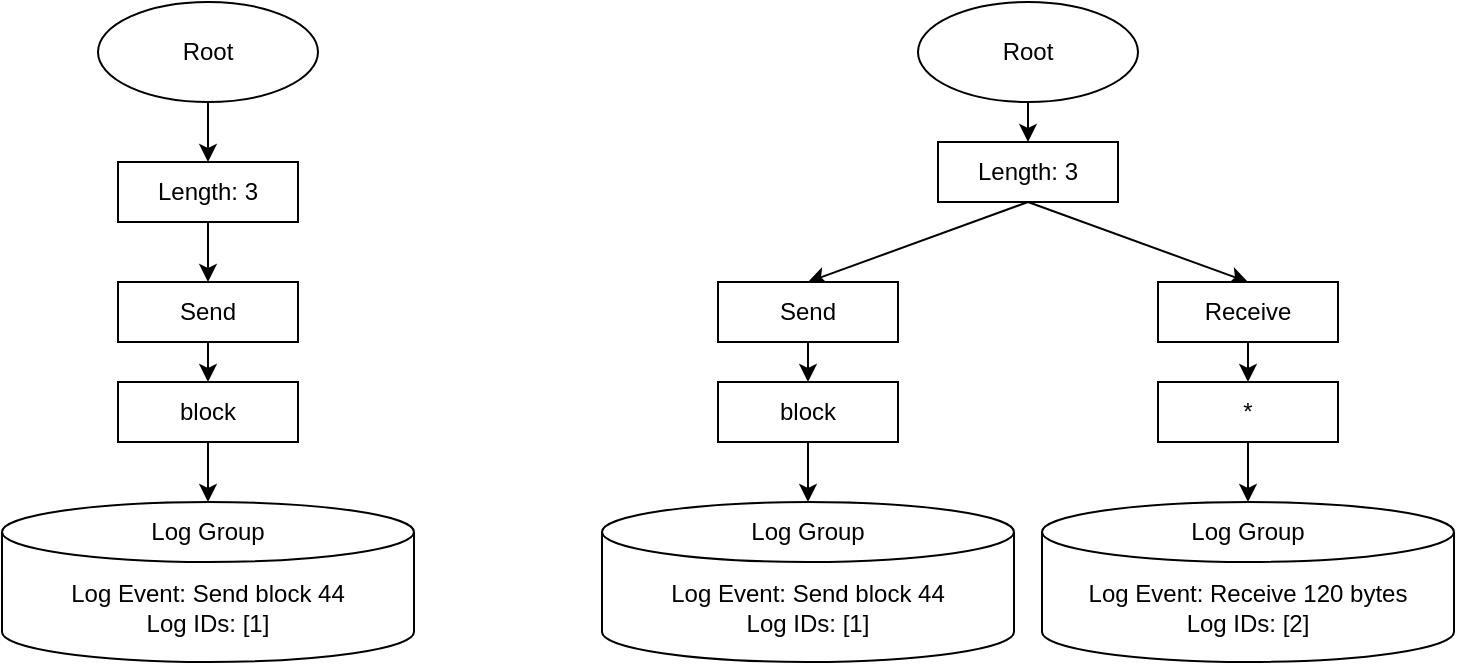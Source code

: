 <mxfile version="22.1.18" type="github">
  <diagram name="第 1 页" id="ncflZ5oSmSY4RX7Yyy6Q">
    <mxGraphModel dx="893" dy="490" grid="1" gridSize="10" guides="1" tooltips="1" connect="1" arrows="1" fold="1" page="1" pageScale="1" pageWidth="827" pageHeight="1169" math="0" shadow="0">
      <root>
        <mxCell id="0" />
        <mxCell id="1" parent="0" />
        <mxCell id="J0GhPKSvsJCZ_72CFxtK-2" style="rounded=0;orthogonalLoop=1;jettySize=auto;html=1;exitX=0.5;exitY=1;exitDx=0;exitDy=0;entryX=0.5;entryY=0;entryDx=0;entryDy=0;" edge="1" parent="1" source="J0GhPKSvsJCZ_72CFxtK-4" target="J0GhPKSvsJCZ_72CFxtK-9">
          <mxGeometry relative="1" as="geometry" />
        </mxCell>
        <mxCell id="J0GhPKSvsJCZ_72CFxtK-4" value="Root" style="ellipse;whiteSpace=wrap;html=1;" vertex="1" parent="1">
          <mxGeometry x="270" y="190" width="110" height="50" as="geometry" />
        </mxCell>
        <mxCell id="J0GhPKSvsJCZ_72CFxtK-8" style="rounded=0;orthogonalLoop=1;jettySize=auto;html=1;exitX=0.5;exitY=1;exitDx=0;exitDy=0;entryX=0.5;entryY=0;entryDx=0;entryDy=0;" edge="1" parent="1" source="J0GhPKSvsJCZ_72CFxtK-9" target="J0GhPKSvsJCZ_72CFxtK-42">
          <mxGeometry relative="1" as="geometry">
            <mxPoint x="325" y="310" as="targetPoint" />
          </mxGeometry>
        </mxCell>
        <mxCell id="J0GhPKSvsJCZ_72CFxtK-9" value="Length: 3" style="rounded=0;whiteSpace=wrap;html=1;" vertex="1" parent="1">
          <mxGeometry x="280" y="270" width="90" height="30" as="geometry" />
        </mxCell>
        <mxCell id="J0GhPKSvsJCZ_72CFxtK-35" value="Log Event: Send block 44&lt;br&gt;Log IDs: [1]" style="shape=cylinder3;whiteSpace=wrap;html=1;boundedLbl=1;backgroundOutline=1;size=15;" vertex="1" parent="1">
          <mxGeometry x="222" y="440" width="206" height="80" as="geometry" />
        </mxCell>
        <mxCell id="J0GhPKSvsJCZ_72CFxtK-36" value="Log Group" style="text;html=1;strokeColor=none;fillColor=none;align=center;verticalAlign=middle;whiteSpace=wrap;rounded=0;" vertex="1" parent="1">
          <mxGeometry x="295" y="440" width="60" height="30" as="geometry" />
        </mxCell>
        <mxCell id="J0GhPKSvsJCZ_72CFxtK-45" style="edgeStyle=orthogonalEdgeStyle;rounded=0;orthogonalLoop=1;jettySize=auto;html=1;exitX=0.5;exitY=1;exitDx=0;exitDy=0;entryX=0.5;entryY=0;entryDx=0;entryDy=0;" edge="1" parent="1" source="J0GhPKSvsJCZ_72CFxtK-42" target="J0GhPKSvsJCZ_72CFxtK-44">
          <mxGeometry relative="1" as="geometry" />
        </mxCell>
        <mxCell id="J0GhPKSvsJCZ_72CFxtK-42" value="Send" style="rounded=0;whiteSpace=wrap;html=1;" vertex="1" parent="1">
          <mxGeometry x="280" y="330" width="90" height="30" as="geometry" />
        </mxCell>
        <mxCell id="J0GhPKSvsJCZ_72CFxtK-46" style="edgeStyle=orthogonalEdgeStyle;rounded=0;orthogonalLoop=1;jettySize=auto;html=1;exitX=0.5;exitY=1;exitDx=0;exitDy=0;entryX=0.5;entryY=0;entryDx=0;entryDy=0;" edge="1" parent="1" source="J0GhPKSvsJCZ_72CFxtK-44" target="J0GhPKSvsJCZ_72CFxtK-36">
          <mxGeometry relative="1" as="geometry" />
        </mxCell>
        <mxCell id="J0GhPKSvsJCZ_72CFxtK-44" value="block" style="rounded=0;whiteSpace=wrap;html=1;" vertex="1" parent="1">
          <mxGeometry x="280" y="380" width="90" height="30" as="geometry" />
        </mxCell>
        <mxCell id="J0GhPKSvsJCZ_72CFxtK-47" style="rounded=0;orthogonalLoop=1;jettySize=auto;html=1;exitX=0.5;exitY=1;exitDx=0;exitDy=0;entryX=0.5;entryY=0;entryDx=0;entryDy=0;" edge="1" parent="1" source="J0GhPKSvsJCZ_72CFxtK-48" target="J0GhPKSvsJCZ_72CFxtK-50">
          <mxGeometry relative="1" as="geometry" />
        </mxCell>
        <mxCell id="J0GhPKSvsJCZ_72CFxtK-48" value="Root" style="ellipse;whiteSpace=wrap;html=1;" vertex="1" parent="1">
          <mxGeometry x="680" y="190" width="110" height="50" as="geometry" />
        </mxCell>
        <mxCell id="J0GhPKSvsJCZ_72CFxtK-63" style="rounded=0;orthogonalLoop=1;jettySize=auto;html=1;exitX=0.5;exitY=1;exitDx=0;exitDy=0;entryX=0.5;entryY=0;entryDx=0;entryDy=0;" edge="1" parent="1" source="J0GhPKSvsJCZ_72CFxtK-50" target="J0GhPKSvsJCZ_72CFxtK-54">
          <mxGeometry relative="1" as="geometry" />
        </mxCell>
        <mxCell id="J0GhPKSvsJCZ_72CFxtK-64" style="rounded=0;orthogonalLoop=1;jettySize=auto;html=1;exitX=0.5;exitY=1;exitDx=0;exitDy=0;entryX=0.5;entryY=0;entryDx=0;entryDy=0;" edge="1" parent="1" source="J0GhPKSvsJCZ_72CFxtK-50" target="J0GhPKSvsJCZ_72CFxtK-60">
          <mxGeometry relative="1" as="geometry" />
        </mxCell>
        <mxCell id="J0GhPKSvsJCZ_72CFxtK-50" value="Length: 3" style="rounded=0;whiteSpace=wrap;html=1;" vertex="1" parent="1">
          <mxGeometry x="690" y="260" width="90" height="30" as="geometry" />
        </mxCell>
        <mxCell id="J0GhPKSvsJCZ_72CFxtK-51" value="Log Event: Send block 44&lt;br&gt;Log IDs: [1]" style="shape=cylinder3;whiteSpace=wrap;html=1;boundedLbl=1;backgroundOutline=1;size=15;" vertex="1" parent="1">
          <mxGeometry x="522" y="440" width="206" height="80" as="geometry" />
        </mxCell>
        <mxCell id="J0GhPKSvsJCZ_72CFxtK-52" value="Log Group" style="text;html=1;strokeColor=none;fillColor=none;align=center;verticalAlign=middle;whiteSpace=wrap;rounded=0;" vertex="1" parent="1">
          <mxGeometry x="595" y="440" width="60" height="30" as="geometry" />
        </mxCell>
        <mxCell id="J0GhPKSvsJCZ_72CFxtK-53" style="edgeStyle=orthogonalEdgeStyle;rounded=0;orthogonalLoop=1;jettySize=auto;html=1;exitX=0.5;exitY=1;exitDx=0;exitDy=0;entryX=0.5;entryY=0;entryDx=0;entryDy=0;" edge="1" parent="1" source="J0GhPKSvsJCZ_72CFxtK-54" target="J0GhPKSvsJCZ_72CFxtK-56">
          <mxGeometry relative="1" as="geometry" />
        </mxCell>
        <mxCell id="J0GhPKSvsJCZ_72CFxtK-54" value="Send" style="rounded=0;whiteSpace=wrap;html=1;" vertex="1" parent="1">
          <mxGeometry x="580" y="330" width="90" height="30" as="geometry" />
        </mxCell>
        <mxCell id="J0GhPKSvsJCZ_72CFxtK-55" style="edgeStyle=orthogonalEdgeStyle;rounded=0;orthogonalLoop=1;jettySize=auto;html=1;exitX=0.5;exitY=1;exitDx=0;exitDy=0;entryX=0.5;entryY=0;entryDx=0;entryDy=0;" edge="1" parent="1" source="J0GhPKSvsJCZ_72CFxtK-56" target="J0GhPKSvsJCZ_72CFxtK-52">
          <mxGeometry relative="1" as="geometry" />
        </mxCell>
        <mxCell id="J0GhPKSvsJCZ_72CFxtK-56" value="block" style="rounded=0;whiteSpace=wrap;html=1;" vertex="1" parent="1">
          <mxGeometry x="580" y="380" width="90" height="30" as="geometry" />
        </mxCell>
        <mxCell id="J0GhPKSvsJCZ_72CFxtK-57" value="Log Event: Receive 120 bytes&lt;br&gt;Log IDs: [2]" style="shape=cylinder3;whiteSpace=wrap;html=1;boundedLbl=1;backgroundOutline=1;size=15;" vertex="1" parent="1">
          <mxGeometry x="742" y="440" width="206" height="80" as="geometry" />
        </mxCell>
        <mxCell id="J0GhPKSvsJCZ_72CFxtK-58" value="Log Group" style="text;html=1;strokeColor=none;fillColor=none;align=center;verticalAlign=middle;whiteSpace=wrap;rounded=0;" vertex="1" parent="1">
          <mxGeometry x="815" y="440" width="60" height="30" as="geometry" />
        </mxCell>
        <mxCell id="J0GhPKSvsJCZ_72CFxtK-59" style="edgeStyle=orthogonalEdgeStyle;rounded=0;orthogonalLoop=1;jettySize=auto;html=1;exitX=0.5;exitY=1;exitDx=0;exitDy=0;entryX=0.5;entryY=0;entryDx=0;entryDy=0;" edge="1" parent="1" source="J0GhPKSvsJCZ_72CFxtK-60" target="J0GhPKSvsJCZ_72CFxtK-62">
          <mxGeometry relative="1" as="geometry" />
        </mxCell>
        <mxCell id="J0GhPKSvsJCZ_72CFxtK-60" value="Receive" style="rounded=0;whiteSpace=wrap;html=1;" vertex="1" parent="1">
          <mxGeometry x="800" y="330" width="90" height="30" as="geometry" />
        </mxCell>
        <mxCell id="J0GhPKSvsJCZ_72CFxtK-61" style="edgeStyle=orthogonalEdgeStyle;rounded=0;orthogonalLoop=1;jettySize=auto;html=1;exitX=0.5;exitY=1;exitDx=0;exitDy=0;entryX=0.5;entryY=0;entryDx=0;entryDy=0;" edge="1" parent="1" source="J0GhPKSvsJCZ_72CFxtK-62" target="J0GhPKSvsJCZ_72CFxtK-58">
          <mxGeometry relative="1" as="geometry" />
        </mxCell>
        <mxCell id="J0GhPKSvsJCZ_72CFxtK-62" value="*" style="rounded=0;whiteSpace=wrap;html=1;" vertex="1" parent="1">
          <mxGeometry x="800" y="380" width="90" height="30" as="geometry" />
        </mxCell>
      </root>
    </mxGraphModel>
  </diagram>
</mxfile>
